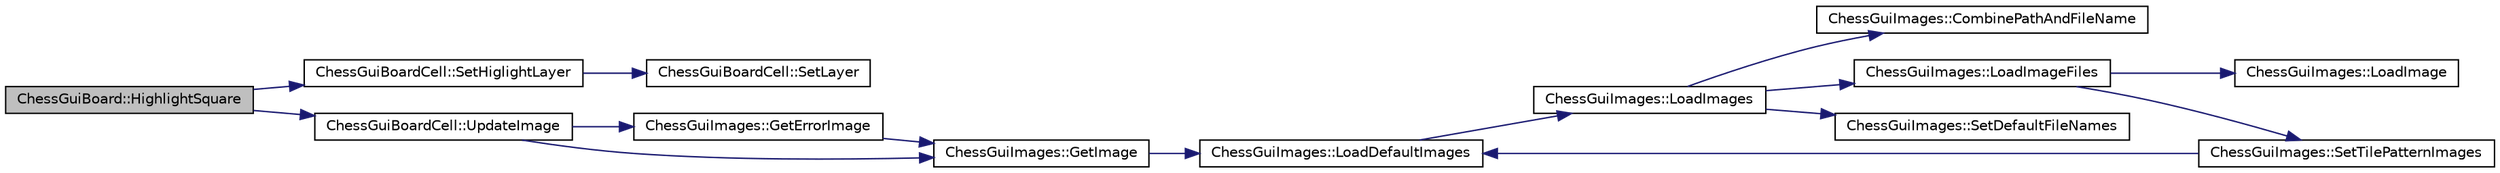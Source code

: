 digraph G
{
  bgcolor="transparent";
  edge [fontname="Helvetica",fontsize="10",labelfontname="Helvetica",labelfontsize="10"];
  node [fontname="Helvetica",fontsize="10",shape=record];
  rankdir=LR;
  Node1 [label="ChessGuiBoard::HighlightSquare",height=0.2,width=0.4,color="black", fillcolor="grey75", style="filled" fontcolor="black"];
  Node1 -> Node2 [color="midnightblue",fontsize="10",style="solid",fontname="Helvetica"];
  Node2 [label="ChessGuiBoardCell::SetHiglightLayer",height=0.2,width=0.4,color="black",URL="$d7/d31/classChessGuiBoardCell.html#a87496182f1bc33a64b0d7d17df6e2876",tooltip="creates a Gdk::Pixbuf of color Passes appropriate arguments to SetLayer"];
  Node2 -> Node3 [color="midnightblue",fontsize="10",style="solid",fontname="Helvetica"];
  Node3 [label="ChessGuiBoardCell::SetLayer",height=0.2,width=0.4,color="black",URL="$d7/d31/classChessGuiBoardCell.html#aef20ca11fd922300bfb5d4407c798c08"];
  Node1 -> Node4 [color="midnightblue",fontsize="10",style="solid",fontname="Helvetica"];
  Node4 [label="ChessGuiBoardCell::UpdateImage",height=0.2,width=0.4,color="black",URL="$d7/d31/classChessGuiBoardCell.html#a14d4bcdc18a94ab74b840d1453533fac",tooltip="Draw all visible layers to image."];
  Node4 -> Node5 [color="midnightblue",fontsize="10",style="solid",fontname="Helvetica"];
  Node5 [label="ChessGuiImages::GetErrorImage",height=0.2,width=0.4,color="black",URL="$d3/d0c/classChessGuiImages.html#acea2ef3f81e33b4e8894ad13ffe845de"];
  Node5 -> Node6 [color="midnightblue",fontsize="10",style="solid",fontname="Helvetica"];
  Node6 [label="ChessGuiImages::GetImage",height=0.2,width=0.4,color="black",URL="$d3/d0c/classChessGuiImages.html#adc960269e94c9a376f1a62416c5f1dc3"];
  Node6 -> Node7 [color="midnightblue",fontsize="10",style="solid",fontname="Helvetica"];
  Node7 [label="ChessGuiImages::LoadDefaultImages",height=0.2,width=0.4,color="black",URL="$d3/d0c/classChessGuiImages.html#a57e91bb4124d6669d1aedeedd067f6af",tooltip="Loads images using the default names (SetDefaultFileNames) and a default path set at compile time..."];
  Node7 -> Node8 [color="midnightblue",fontsize="10",style="solid",fontname="Helvetica"];
  Node8 [label="ChessGuiImages::LoadImages",height=0.2,width=0.4,color="black",URL="$d3/d0c/classChessGuiImages.html#acfa291be8779b457d12e80a6a29686d6",tooltip="looks in directory defined by path for images following default naming (SetDefaultFileNames)"];
  Node8 -> Node9 [color="midnightblue",fontsize="10",style="solid",fontname="Helvetica"];
  Node9 [label="ChessGuiImages::CombinePathAndFileName",height=0.2,width=0.4,color="black",URL="$d3/d0c/classChessGuiImages.html#a7783367b689ddd77abf432a9fab97ff4",tooltip="Prepends path to the contents of imagePaths Does not modify any element of imagePaths that is empty (..."];
  Node8 -> Node10 [color="midnightblue",fontsize="10",style="solid",fontname="Helvetica"];
  Node10 [label="ChessGuiImages::LoadImageFiles",height=0.2,width=0.4,color="black",URL="$d3/d0c/classChessGuiImages.html#a1c2ada8d071aa420285949d1463bff80",tooltip="Attempts to load the values of imagePaths as Gdk::Pixbufs into images, matching indexes."];
  Node10 -> Node11 [color="midnightblue",fontsize="10",style="solid",fontname="Helvetica"];
  Node11 [label="ChessGuiImages::LoadImage",height=0.2,width=0.4,color="black",URL="$d3/d0c/classChessGuiImages.html#aedc5de514ad917457fdcdc6369e4b349",tooltip="Loads individual image with file located at path."];
  Node10 -> Node12 [color="midnightblue",fontsize="10",style="solid",fontname="Helvetica"];
  Node12 [label="ChessGuiImages::SetTilePatternImages",height=0.2,width=0.4,color="black",URL="$d3/d0c/classChessGuiImages.html#ad53cbd771cda6c7adb979bf128ade1e4",tooltip="Checks to see if a tile image was provided, if not, sets the tile to use BLACK_SQUARE or WHITE_SQUARE..."];
  Node12 -> Node7 [color="midnightblue",fontsize="10",style="solid",fontname="Helvetica"];
  Node8 -> Node13 [color="midnightblue",fontsize="10",style="solid",fontname="Helvetica"];
  Node13 [label="ChessGuiImages::SetDefaultFileNames",height=0.2,width=0.4,color="black",URL="$d3/d0c/classChessGuiImages.html#a90ff5eac1aa6937514ba37ad2655220d",tooltip="loads default filenames into imagePaths"];
  Node4 -> Node6 [color="midnightblue",fontsize="10",style="solid",fontname="Helvetica"];
}
